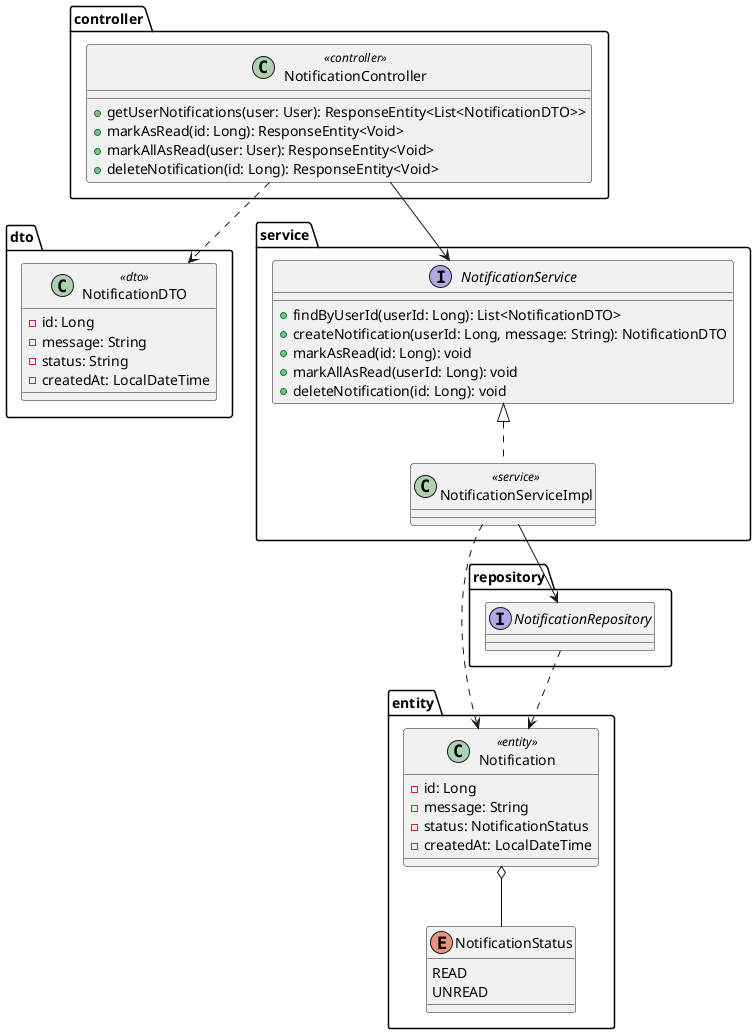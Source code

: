 @startuml
' Notification Module Class Diagram

package "dto" {
    class NotificationDTO <<dto>> {
        - id: Long
        - message: String
        - status: String
        - createdAt: LocalDateTime
    }
}

package "entity" {
    class Notification <<entity>> {
        - id: Long
        - message: String
        - status: NotificationStatus
        - createdAt: LocalDateTime
    }
    enum NotificationStatus {
        READ
        UNREAD
    }
}

package "controller" {
    class NotificationController <<controller>> {
        + getUserNotifications(user: User): ResponseEntity<List<NotificationDTO>>
        + markAsRead(id: Long): ResponseEntity<Void>
        + markAllAsRead(user: User): ResponseEntity<Void>
        + deleteNotification(id: Long): ResponseEntity<Void>
    }
}

package "service" {
    interface NotificationService {
        + findByUserId(userId: Long): List<NotificationDTO>
        + createNotification(userId: Long, message: String): NotificationDTO
        + markAsRead(id: Long): void
        + markAllAsRead(userId: Long): void
        + deleteNotification(id: Long): void
    }
    class NotificationServiceImpl <<service>>
}

package "repository" {
    interface NotificationRepository
}

' Relationships
NotificationController --> NotificationService
NotificationServiceImpl .up.|> NotificationService
NotificationServiceImpl --> NotificationRepository
NotificationServiceImpl ..> Notification
NotificationController ..> NotificationDTO

NotificationRepository ..> Notification
Notification o-- NotificationStatus

@enduml 